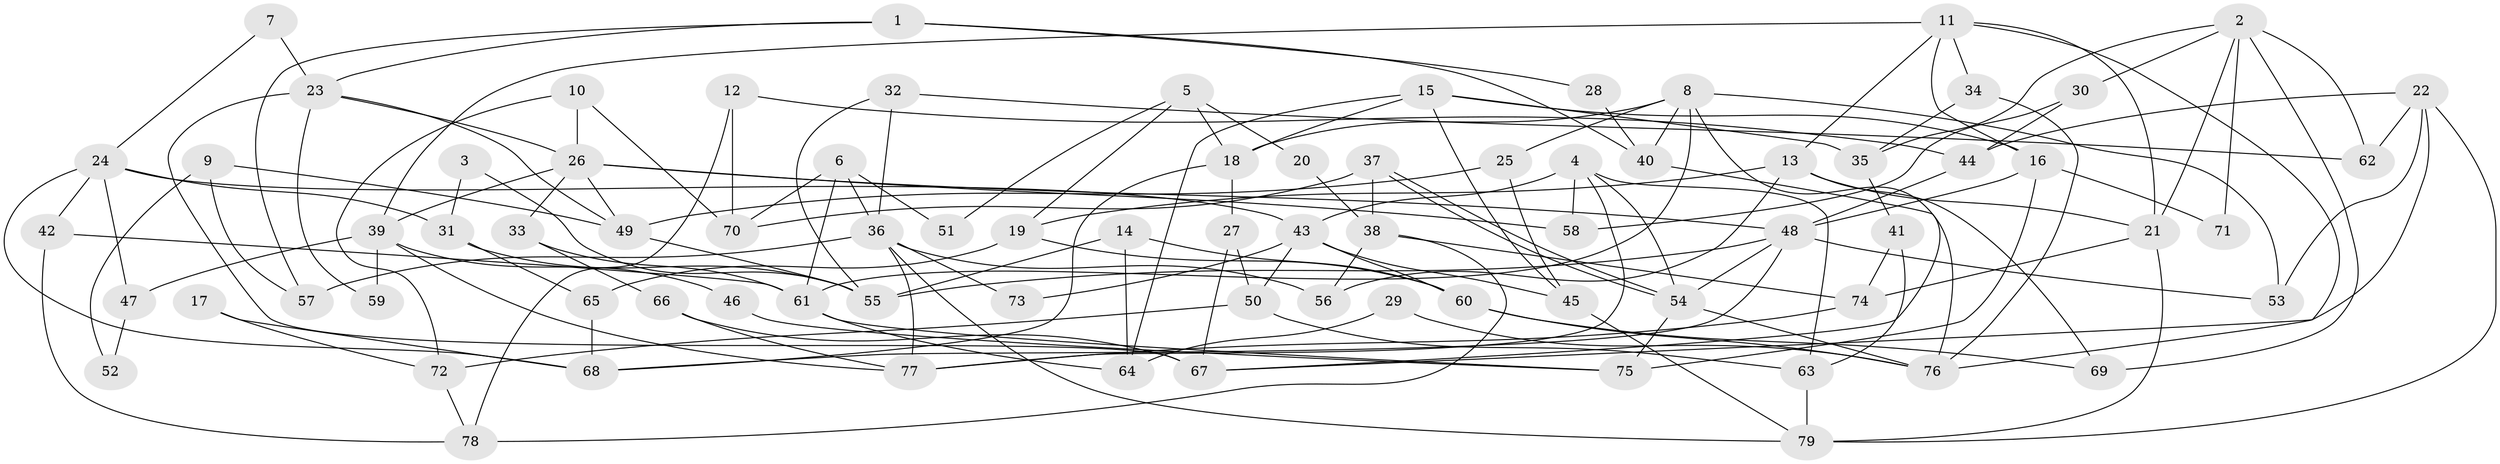 // Generated by graph-tools (version 1.1) at 2025/02/03/09/25 03:02:06]
// undirected, 79 vertices, 158 edges
graph export_dot {
graph [start="1"]
  node [color=gray90,style=filled];
  1;
  2;
  3;
  4;
  5;
  6;
  7;
  8;
  9;
  10;
  11;
  12;
  13;
  14;
  15;
  16;
  17;
  18;
  19;
  20;
  21;
  22;
  23;
  24;
  25;
  26;
  27;
  28;
  29;
  30;
  31;
  32;
  33;
  34;
  35;
  36;
  37;
  38;
  39;
  40;
  41;
  42;
  43;
  44;
  45;
  46;
  47;
  48;
  49;
  50;
  51;
  52;
  53;
  54;
  55;
  56;
  57;
  58;
  59;
  60;
  61;
  62;
  63;
  64;
  65;
  66;
  67;
  68;
  69;
  70;
  71;
  72;
  73;
  74;
  75;
  76;
  77;
  78;
  79;
  1 -- 23;
  1 -- 40;
  1 -- 28;
  1 -- 57;
  2 -- 30;
  2 -- 21;
  2 -- 35;
  2 -- 62;
  2 -- 69;
  2 -- 71;
  3 -- 31;
  3 -- 55;
  4 -- 54;
  4 -- 77;
  4 -- 43;
  4 -- 58;
  4 -- 63;
  5 -- 18;
  5 -- 19;
  5 -- 20;
  5 -- 51;
  6 -- 61;
  6 -- 36;
  6 -- 51;
  6 -- 70;
  7 -- 24;
  7 -- 23;
  8 -- 18;
  8 -- 61;
  8 -- 25;
  8 -- 40;
  8 -- 53;
  8 -- 67;
  9 -- 49;
  9 -- 57;
  9 -- 52;
  10 -- 70;
  10 -- 26;
  10 -- 72;
  11 -- 16;
  11 -- 13;
  11 -- 21;
  11 -- 34;
  11 -- 39;
  11 -- 76;
  12 -- 44;
  12 -- 70;
  12 -- 78;
  13 -- 69;
  13 -- 21;
  13 -- 19;
  13 -- 56;
  14 -- 60;
  14 -- 55;
  14 -- 64;
  15 -- 35;
  15 -- 45;
  15 -- 16;
  15 -- 18;
  15 -- 64;
  16 -- 48;
  16 -- 71;
  16 -- 75;
  17 -- 68;
  17 -- 72;
  18 -- 68;
  18 -- 27;
  19 -- 65;
  19 -- 60;
  20 -- 38;
  21 -- 74;
  21 -- 79;
  22 -- 79;
  22 -- 62;
  22 -- 44;
  22 -- 53;
  22 -- 67;
  23 -- 67;
  23 -- 26;
  23 -- 49;
  23 -- 59;
  24 -- 42;
  24 -- 43;
  24 -- 31;
  24 -- 47;
  24 -- 68;
  25 -- 45;
  25 -- 49;
  26 -- 39;
  26 -- 49;
  26 -- 33;
  26 -- 48;
  26 -- 58;
  27 -- 67;
  27 -- 50;
  28 -- 40;
  29 -- 76;
  29 -- 64;
  30 -- 58;
  30 -- 44;
  31 -- 55;
  31 -- 65;
  32 -- 36;
  32 -- 55;
  32 -- 62;
  33 -- 61;
  33 -- 66;
  34 -- 76;
  34 -- 35;
  35 -- 41;
  36 -- 79;
  36 -- 77;
  36 -- 56;
  36 -- 57;
  36 -- 73;
  37 -- 38;
  37 -- 54;
  37 -- 54;
  37 -- 70;
  38 -- 56;
  38 -- 78;
  38 -- 74;
  39 -- 77;
  39 -- 46;
  39 -- 47;
  39 -- 59;
  40 -- 76;
  41 -- 63;
  41 -- 74;
  42 -- 61;
  42 -- 78;
  43 -- 60;
  43 -- 45;
  43 -- 50;
  43 -- 73;
  44 -- 48;
  45 -- 79;
  46 -- 75;
  47 -- 52;
  48 -- 53;
  48 -- 54;
  48 -- 55;
  48 -- 68;
  49 -- 55;
  50 -- 63;
  50 -- 72;
  54 -- 75;
  54 -- 76;
  60 -- 76;
  60 -- 69;
  61 -- 75;
  61 -- 64;
  63 -- 79;
  65 -- 68;
  66 -- 67;
  66 -- 77;
  72 -- 78;
  74 -- 77;
}
